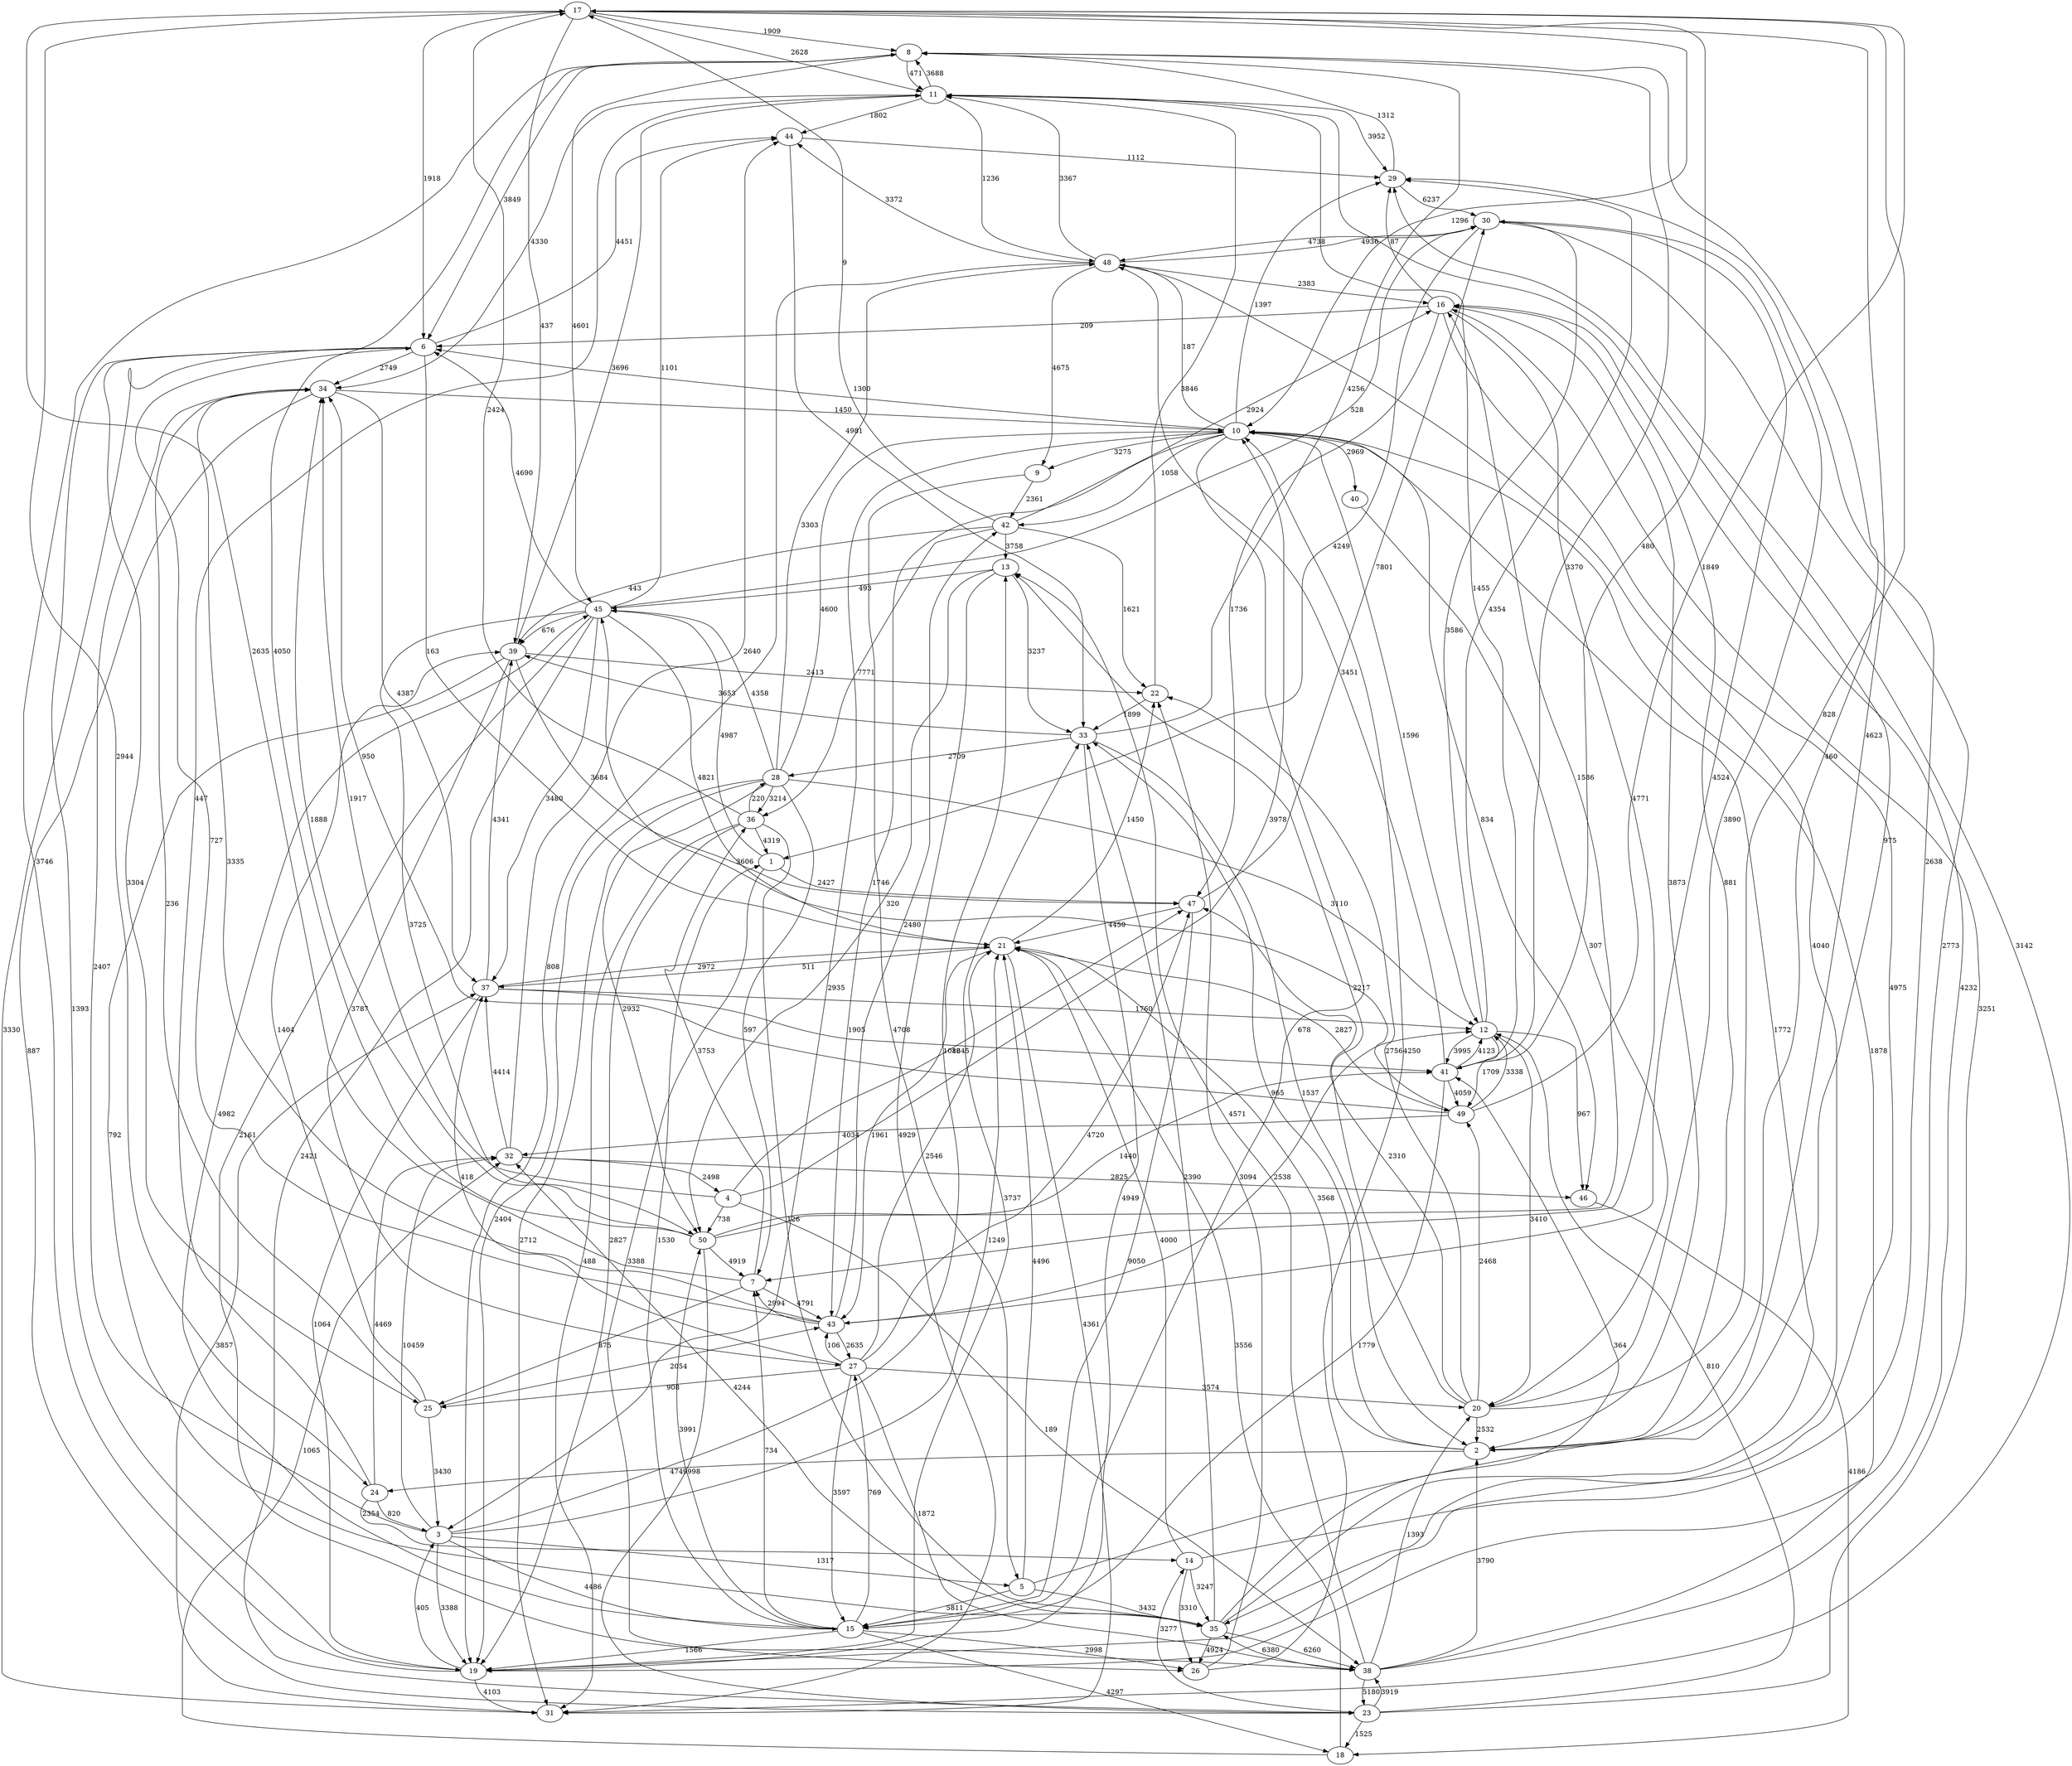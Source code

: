 strict digraph  {
	17 -> 8	 [label=1909];
	17 -> 11	 [label=2628];
	17 -> 39	 [label=437];
	17 -> 24	 [label=2944];
	17 -> 6	 [label=1918];
	17 -> 10	 [label=1296];
	8 -> 11	 [label=471];
	8 -> 6	 [label=3849];
	8 -> 41	 [label=3370];
	8 -> 45	 [label=4601];
	8 -> 2	 [label=460];
	11 -> 8	 [label=3688];
	11 -> 29	 [label=3952];
	11 -> 48	 [label=1236];
	11 -> 34	 [label=4330];
	11 -> 44	 [label=1802];
	39 -> 11	 [label=3696];
	39 -> 47	 [label=3684];
	39 -> 27	 [label=3787];
	39 -> 35	 [label=792];
	39 -> 22	 [label=2413];
	24 -> 11	 [label=447];
	24 -> 3	 [label=820];
	24 -> 32	 [label=4469];
	24 -> 14	 [label=2354];
	6 -> 19	 [label=1393];
	6 -> 31	 [label=3330];
	6 -> 34	 [label=2749];
	6 -> 21	 [label=163];
	6 -> 44	 [label=4451];
	6 -> 25	 [label=3304];
	10 -> 6	 [label=1300];
	10 -> 29	 [label=1397];
	10 -> 3	 [label=2935];
	10 -> 43	 [label=1746];
	10 -> 48	 [label=187];
	10 -> 12	 [label=1596];
	10 -> 42	 [label=1058];
	10 -> 46	 [label=834];
	10 -> 40	 [label=2969];
	10 -> 15	 [label=678];
	10 -> 9	 [label=3275];
	41 -> 17	 [label=480];
	41 -> 11	 [label=1455];
	41 -> 48	 [label=3451];
	41 -> 12	 [label=4123];
	41 -> 15	 [label=1779];
	41 -> 49	 [label=4059];
	45 -> 39	 [label=676];
	45 -> 6	 [label=4690];
	45 -> 30	 [label=528];
	45 -> 38	 [label=2161];
	45 -> 37	 [label=3480];
	45 -> 21	 [label=4821];
	45 -> 50	 [label=3725];
	45 -> 44	 [label=1101];
	45 -> 23	 [label=2421];
	2 -> 17	 [label=4623];
	2 -> 24	 [label=4749];
	2 -> 16	 [label=881];
	2 -> 33	 [label=965];
	2 -> 21	 [label=3568];
	16 -> 6	 [label=209];
	16 -> 2	 [label=3873];
	16 -> 19	 [label=4975];
	16 -> 29	 [label=87];
	16 -> 7	 [label=4771];
	16 -> 47	 [label=1736];
	19 -> 8	 [label=3746];
	19 -> 33	 [label=3737];
	19 -> 31	 [label=4103];
	19 -> 3	 [label=405];
	29 -> 8	 [label=1312];
	29 -> 30	 [label=6237];
	7 -> 17	 [label=2635];
	7 -> 43	 [label=4791];
	7 -> 36	 [label=3753];
	7 -> 25	 [label=875];
	47 -> 30	 [label=7801];
	47 -> 15	 [label=9050];
	47 -> 21	 [label=4450];
	33 -> 8	 [label=4256];
	33 -> 39	 [label=3653];
	33 -> 2	 [label=1537];
	33 -> 19	 [label=4949];
	33 -> 28	 [label=2709];
	31 -> 29	 [label=3142];
	31 -> 37	 [label=3857];
	3 -> 19	 [label=3388];
	3 -> 34	 [label=2407];
	3 -> 32	 [label=10459];
	3 -> 15	 [label=4486];
	3 -> 21	 [label=1249];
	3 -> 13	 [label=1016];
	3 -> 5	 [label=1317];
	30 -> 19	 [label=2773];
	30 -> 43	 [label=4524];
	30 -> 1	 [label=4249];
	30 -> 48	 [label=4738];
	43 -> 6	 [label=727];
	43 -> 7	 [label=2994];
	43 -> 34	 [label=3335];
	43 -> 12	 [label=2538];
	43 -> 27	 [label=2635];
	43 -> 42	 [label=2480];
	1 -> 45	 [label=4987];
	1 -> 47	 [label=2427];
	1 -> 26	 [label=3388];
	48 -> 11	 [label=3367];
	48 -> 16	 [label=2383];
	48 -> 19	 [label=808];
	48 -> 30	 [label=4936];
	48 -> 35	 [label=4040];
	48 -> 9	 [label=4675];
	48 -> 44	 [label=3372];
	34 -> 10	 [label=1450];
	34 -> 37	 [label=4387];
	34 -> 23	 [label=887];
	12 -> 41	 [label=3995];
	12 -> 29	 [label=4354];
	12 -> 30	 [label=3586];
	12 -> 46	 [label=967];
	12 -> 49	 [label=1709];
	12 -> 20	 [label=3410];
	27 -> 47	 [label=4720];
	27 -> 43	 [label=106];
	27 -> 38	 [label=1872];
	27 -> 15	 [label=3597];
	27 -> 37	 [label=418];
	27 -> 21	 [label=2546];
	27 -> 20	 [label=3574];
	27 -> 25	 [label=908];
	42 -> 17	 [label=9];
	42 -> 39	 [label=443];
	42 -> 16	 [label=2924];
	42 -> 22	 [label=1621];
	42 -> 36	 [label=7771];
	42 -> 13	 [label=3758];
	35 -> 10	 [label=1772];
	35 -> 41	 [label=364];
	35 -> 33	 [label=2390];
	35 -> 38	 [label=6260];
	35 -> 26	 [label=4924];
	35 -> 32	 [label=4244];
	38 -> 10	 [label=1878];
	38 -> 2	 [label=3790];
	38 -> 16	 [label=4232];
	38 -> 35	 [label=6380];
	38 -> 13	 [label=4571];
	38 -> 23	 [label=5180];
	38 -> 20	 [label=1393];
	26 -> 10	 [label=4250];
	26 -> 22	 [label=3094];
	32 -> 46	 [label=2825];
	32 -> 37	 [label=4414];
	32 -> 44	 [label=2640];
	32 -> 4	 [label=2498];
	46 -> 18	 [label=4186];
	40 -> 20	 [label=307];
	15 -> 45	 [label=4982];
	15 -> 19	 [label=1566];
	15 -> 7	 [label=734];
	15 -> 1	 [label=1530];
	15 -> 27	 [label=769];
	15 -> 26	 [label=2998];
	15 -> 50	 [label=3991];
	15 -> 18	 [label=4297];
	9 -> 42	 [label=2361];
	9 -> 5	 [label=4708];
	37 -> 39	 [label=4341];
	37 -> 41	 [label=1905];
	37 -> 19	 [label=1064];
	37 -> 12	 [label=1760];
	37 -> 21	 [label=2972];
	21 -> 31	 [label=4361];
	21 -> 43	 [label=1961];
	21 -> 37	 [label=511];
	21 -> 49	 [label=2827];
	21 -> 22	 [label=1450];
	49 -> 17	 [label=1849];
	49 -> 45	 [label=3606];
	49 -> 34	 [label=950];
	49 -> 12	 [label=3338];
	49 -> 32	 [label=4034];
	22 -> 11	 [label=3846];
	22 -> 33	 [label=1899];
	36 -> 17	 [label=2424];
	36 -> 19	 [label=2827];
	36 -> 31	 [label=488];
	36 -> 1	 [label=4319];
	36 -> 35	 [label=126];
	36 -> 28	 [label=220];
	13 -> 45	 [label=493];
	13 -> 33	 [label=3237];
	13 -> 31	 [label=4929];
	13 -> 50	 [label=320];
	28 -> 10	 [label=4600];
	28 -> 45	 [label=4358];
	28 -> 19	 [label=2404];
	28 -> 7	 [label=597];
	28 -> 31	 [label=2712];
	28 -> 48	 [label=3303];
	28 -> 12	 [label=3110];
	28 -> 36	 [label=3214];
	28 -> 50	 [label=2932];
	50 -> 8	 [label=4050];
	50 -> 41	 [label=1440];
	50 -> 16	 [label=1586];
	50 -> 7	 [label=4919];
	50 -> 34	 [label=1888];
	50 -> 23	 [label=998];
	44 -> 29	 [label=1112];
	44 -> 33	 [label=4981];
	23 -> 16	 [label=3251];
	23 -> 12	 [label=810];
	23 -> 38	 [label=3919];
	23 -> 18	 [label=1525];
	23 -> 14	 [label=3277];
	18 -> 32	 [label=1065];
	18 -> 21	 [label=3556];
	14 -> 29	 [label=2638];
	14 -> 35	 [label=3247];
	14 -> 26	 [label=3310];
	14 -> 21	 [label=4000];
	20 -> 17	 [label=828];
	20 -> 2	 [label=2532];
	20 -> 47	 [label=2310];
	20 -> 30	 [label=3890];
	20 -> 49	 [label=2468];
	20 -> 22	 [label=2756];
	20 -> 13	 [label=2217];
	25 -> 39	 [label=1404];
	25 -> 3	 [label=3430];
	25 -> 43	 [label=2054];
	25 -> 34	 [label=236];
	5 -> 11	 [label=975];
	5 -> 35	 [label=3432];
	5 -> 15	 [label=5811];
	5 -> 21	 [label=4496];
	4 -> 10	 [label=3978];
	4 -> 47	 [label=8245];
	4 -> 34	 [label=1917];
	4 -> 38	 [label=189];
	4 -> 50	 [label=738];
}
